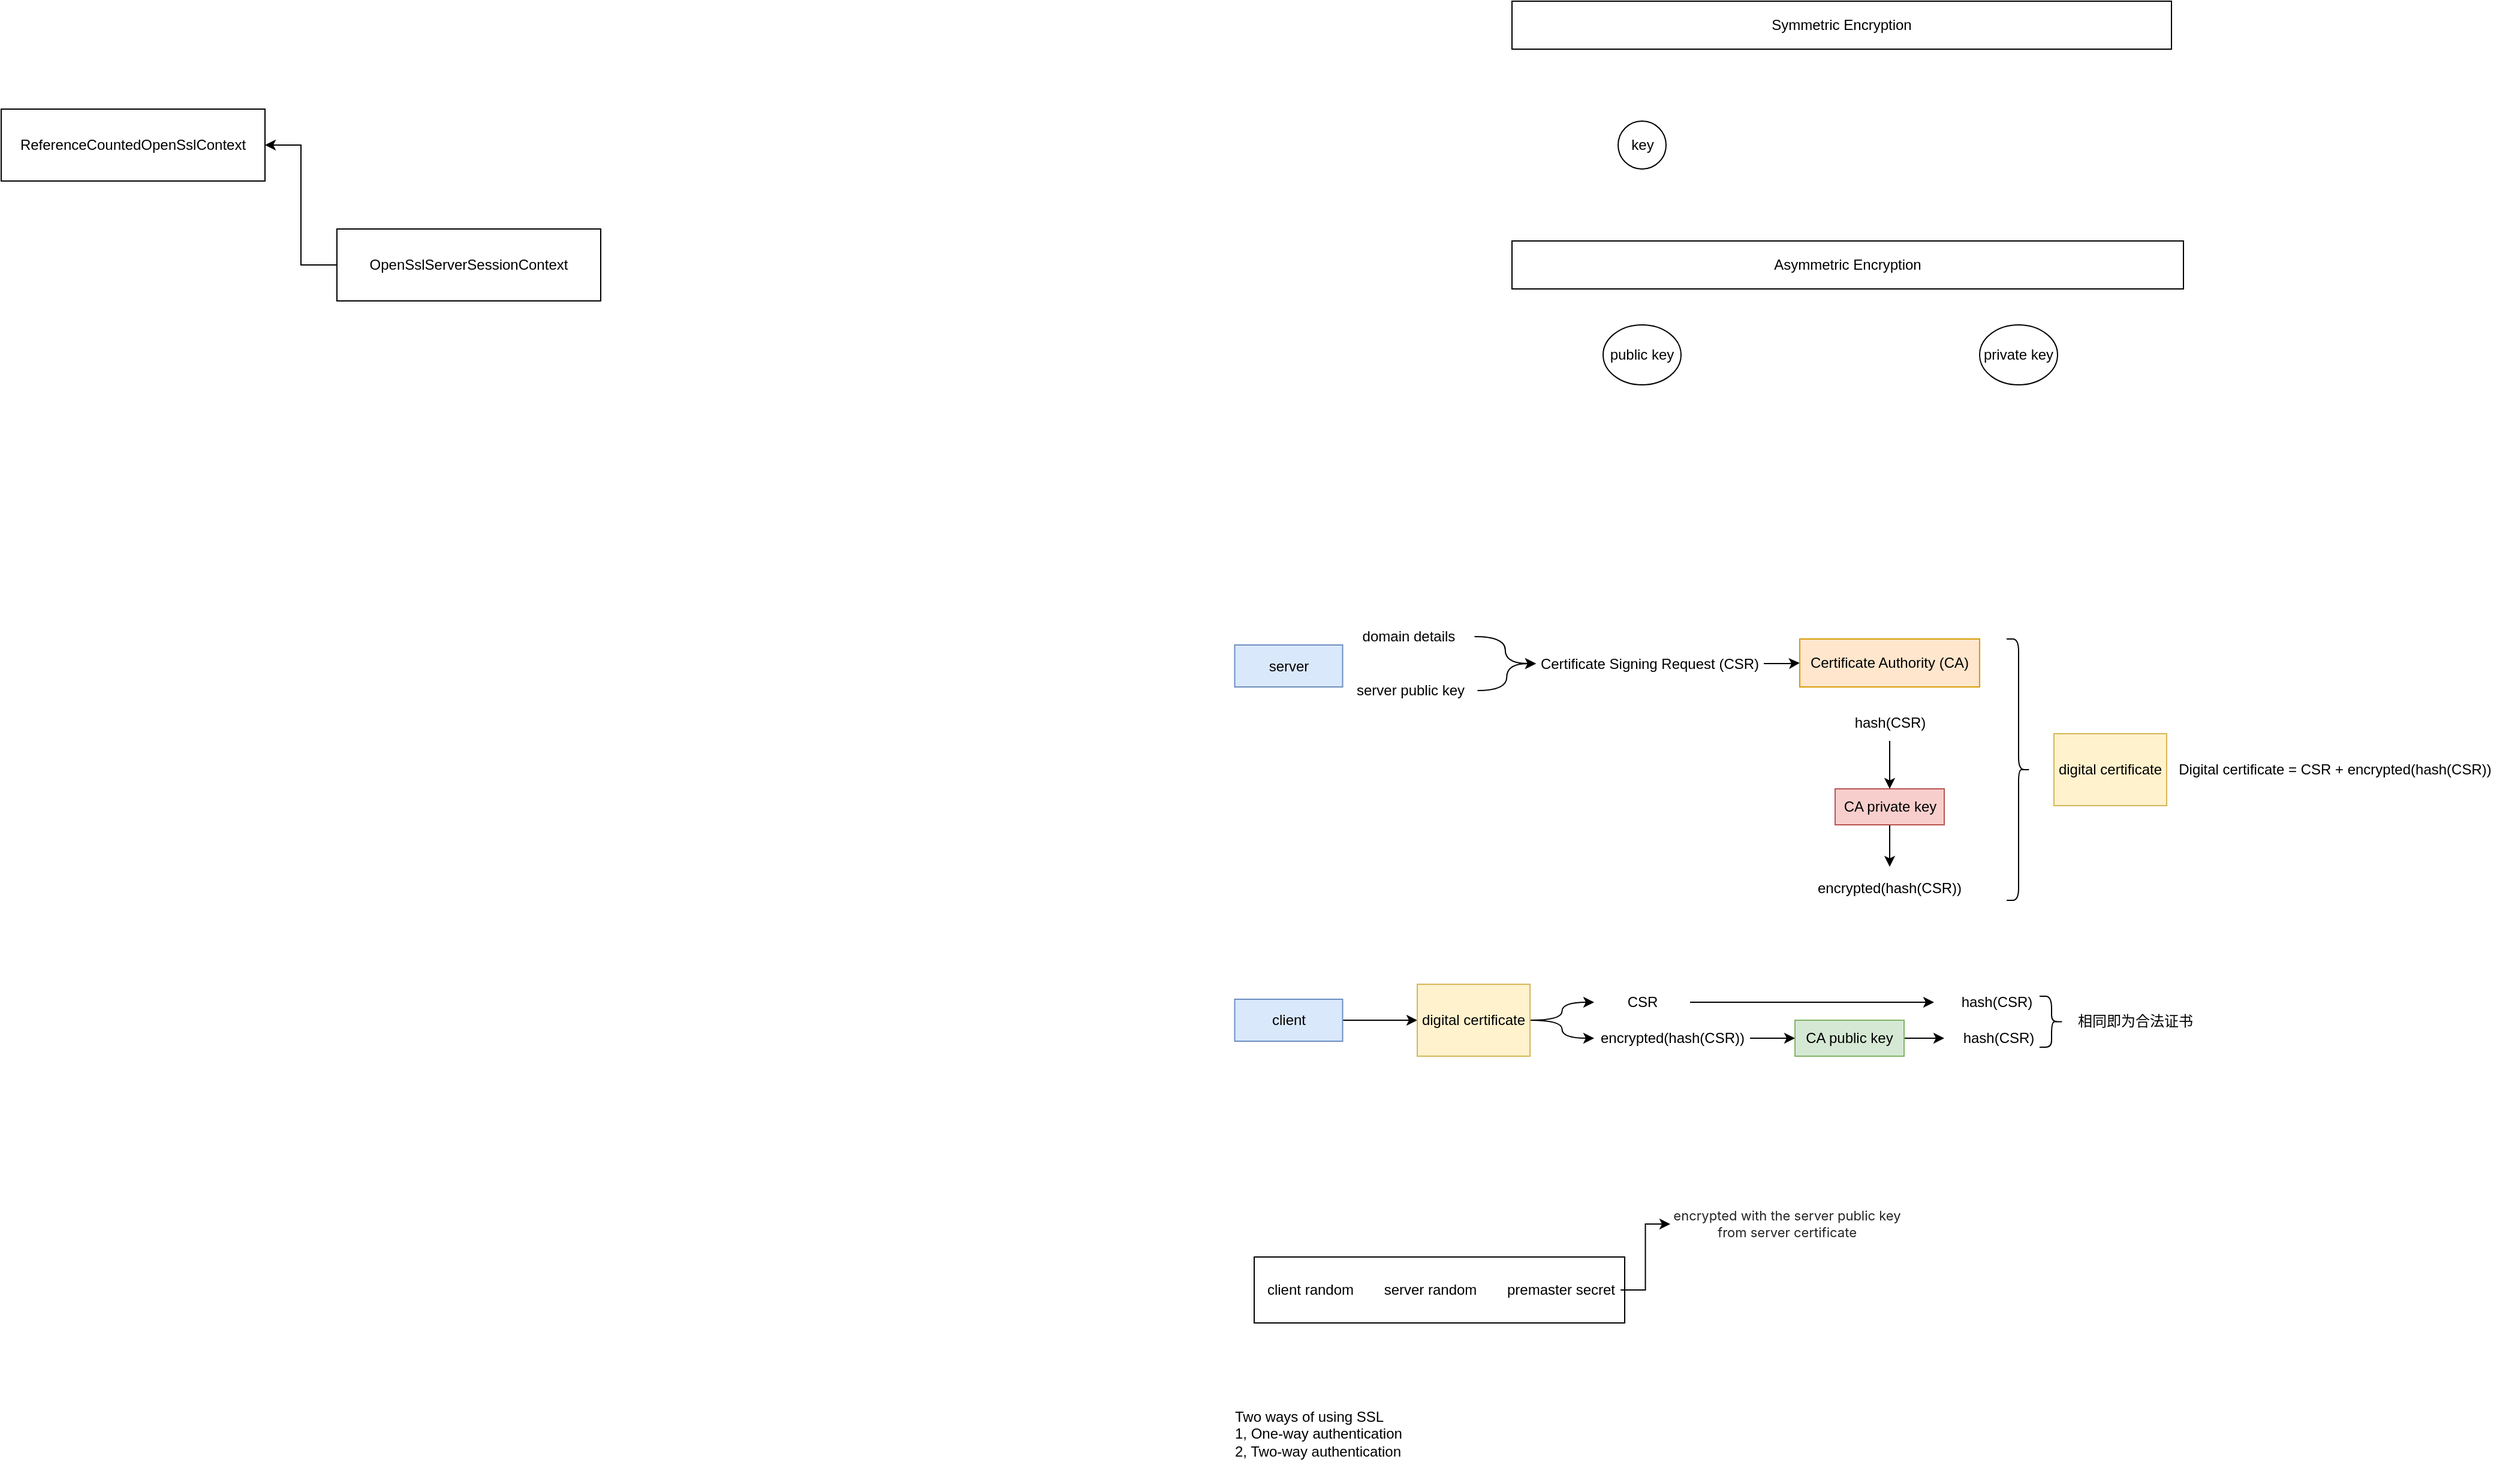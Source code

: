 <mxfile version="24.7.14">
  <diagram id="h_MF3vdllRQitfquvE4h" name="Page-1">
    <mxGraphModel dx="3088" dy="761" grid="1" gridSize="10" guides="1" tooltips="1" connect="1" arrows="1" fold="1" page="1" pageScale="1" pageWidth="827" pageHeight="1169" math="0" shadow="0">
      <root>
        <mxCell id="0" />
        <mxCell id="1" parent="0" />
        <mxCell id="PdbAGeIDLId4RMrBVTy8-7" value="" style="rounded=0;whiteSpace=wrap;html=1;fontSize=11;" parent="1" vertex="1">
          <mxGeometry x="-75" y="1127.5" width="309" height="55" as="geometry" />
        </mxCell>
        <mxCell id="S_oFghBILawp2eDshSNd-19" value="Symmetric Encryption" style="rounded=0;whiteSpace=wrap;html=1;" parent="1" vertex="1">
          <mxGeometry x="140" y="80" width="550" height="40" as="geometry" />
        </mxCell>
        <mxCell id="S_oFghBILawp2eDshSNd-20" value="Asymmetric Encryption" style="rounded=0;whiteSpace=wrap;html=1;" parent="1" vertex="1">
          <mxGeometry x="140" y="280" width="560" height="40" as="geometry" />
        </mxCell>
        <mxCell id="S_oFghBILawp2eDshSNd-21" value="key" style="ellipse;whiteSpace=wrap;html=1;aspect=fixed;" parent="1" vertex="1">
          <mxGeometry x="228.5" y="180" width="40" height="40" as="geometry" />
        </mxCell>
        <mxCell id="S_oFghBILawp2eDshSNd-22" value="public key" style="ellipse;whiteSpace=wrap;html=1;" parent="1" vertex="1">
          <mxGeometry x="216" y="350" width="65" height="50" as="geometry" />
        </mxCell>
        <mxCell id="S_oFghBILawp2eDshSNd-23" value="private key" style="ellipse;whiteSpace=wrap;html=1;" parent="1" vertex="1">
          <mxGeometry x="530" y="350" width="65" height="50" as="geometry" />
        </mxCell>
        <mxCell id="PdbAGeIDLId4RMrBVTy8-1" value="client random" style="text;html=1;strokeColor=none;fillColor=none;align=center;verticalAlign=middle;whiteSpace=wrap;rounded=0;" parent="1" vertex="1">
          <mxGeometry x="-78" y="1140" width="100" height="30" as="geometry" />
        </mxCell>
        <mxCell id="PdbAGeIDLId4RMrBVTy8-2" value="server random" style="text;html=1;strokeColor=none;fillColor=none;align=center;verticalAlign=middle;whiteSpace=wrap;rounded=0;" parent="1" vertex="1">
          <mxGeometry x="22" y="1140" width="100" height="30" as="geometry" />
        </mxCell>
        <mxCell id="PdbAGeIDLId4RMrBVTy8-6" style="edgeStyle=orthogonalEdgeStyle;rounded=0;orthogonalLoop=1;jettySize=auto;html=1;entryX=0;entryY=0.5;entryDx=0;entryDy=0;fontSize=11;" parent="1" source="PdbAGeIDLId4RMrBVTy8-3" target="PdbAGeIDLId4RMrBVTy8-4" edge="1">
          <mxGeometry relative="1" as="geometry" />
        </mxCell>
        <mxCell id="PdbAGeIDLId4RMrBVTy8-3" value="premaster secret" style="text;html=1;strokeColor=none;fillColor=none;align=center;verticalAlign=middle;whiteSpace=wrap;rounded=0;" parent="1" vertex="1">
          <mxGeometry x="130.5" y="1140" width="100" height="30" as="geometry" />
        </mxCell>
        <mxCell id="PdbAGeIDLId4RMrBVTy8-4" value="&lt;span style=&quot;color: rgb(34, 34, 34); font-family: -apple-system, &amp;quot;system-ui&amp;quot;, &amp;quot;Segoe UI&amp;quot;, Roboto, Oxygen, Ubuntu, Cantarell, &amp;quot;Fira Sans&amp;quot;, &amp;quot;Droid Sans&amp;quot;, &amp;quot;Helvetica Neue&amp;quot;, sans-serif; font-style: normal; font-variant-ligatures: normal; font-variant-caps: normal; letter-spacing: normal; orphans: 2; text-indent: 0px; text-transform: none; widows: 2; word-spacing: 0px; -webkit-text-stroke-width: 0px; text-decoration-thickness: initial; text-decoration-style: initial; text-decoration-color: initial; float: none; font-size: 11px; display: inline !important;&quot;&gt;&lt;font style=&quot;font-size: 11px;&quot;&gt;encrypted with the server public key from server certificate&lt;/font&gt;&lt;/span&gt;" style="text;html=1;strokeColor=none;fillColor=none;align=center;verticalAlign=middle;whiteSpace=wrap;rounded=0;fontSize=11;fontStyle=0" parent="1" vertex="1">
          <mxGeometry x="272" y="1080" width="195" height="40" as="geometry" />
        </mxCell>
        <mxCell id="PdbAGeIDLId4RMrBVTy8-9" value="Two ways of using SSL&lt;br&gt;1, One-way authentication&lt;br&gt;2, Two-way authentication" style="text;html=1;strokeColor=none;fillColor=none;align=left;verticalAlign=middle;whiteSpace=wrap;rounded=0;" parent="1" vertex="1">
          <mxGeometry x="-93" y="1250" width="185" height="50" as="geometry" />
        </mxCell>
        <mxCell id="Zw11vd7dgBP-SgBjFEoj-18" style="edgeStyle=orthogonalEdgeStyle;rounded=0;orthogonalLoop=1;jettySize=auto;html=1;entryX=0;entryY=0.5;entryDx=0;entryDy=0;" parent="1" source="Zw11vd7dgBP-SgBjFEoj-1" target="Zw11vd7dgBP-SgBjFEoj-4" edge="1">
          <mxGeometry relative="1" as="geometry" />
        </mxCell>
        <mxCell id="Zw11vd7dgBP-SgBjFEoj-1" value="Certificate Signing Request (CSR)" style="text;html=1;align=center;verticalAlign=middle;whiteSpace=wrap;rounded=0;" parent="1" vertex="1">
          <mxGeometry x="160" y="617.5" width="190" height="30" as="geometry" />
        </mxCell>
        <mxCell id="Zw11vd7dgBP-SgBjFEoj-2" value="server" style="rounded=0;whiteSpace=wrap;html=1;fillColor=#dae8fc;strokeColor=#6c8ebf;" parent="1" vertex="1">
          <mxGeometry x="-91.25" y="617" width="90" height="35" as="geometry" />
        </mxCell>
        <mxCell id="Zw11vd7dgBP-SgBjFEoj-16" style="edgeStyle=orthogonalEdgeStyle;rounded=0;orthogonalLoop=1;jettySize=auto;html=1;curved=1;" parent="1" source="Zw11vd7dgBP-SgBjFEoj-3" target="Zw11vd7dgBP-SgBjFEoj-1" edge="1">
          <mxGeometry relative="1" as="geometry" />
        </mxCell>
        <mxCell id="Zw11vd7dgBP-SgBjFEoj-3" value="server public key" style="text;html=1;align=center;verticalAlign=middle;whiteSpace=wrap;rounded=0;" parent="1" vertex="1">
          <mxGeometry x="-1.25" y="640" width="112.5" height="30" as="geometry" />
        </mxCell>
        <mxCell id="Zw11vd7dgBP-SgBjFEoj-4" value="Certificate Authority (CA)" style="rounded=0;whiteSpace=wrap;html=1;fillColor=#ffe6cc;strokeColor=#d79b00;" parent="1" vertex="1">
          <mxGeometry x="380" y="612" width="150" height="40" as="geometry" />
        </mxCell>
        <mxCell id="Zw11vd7dgBP-SgBjFEoj-29" value="" style="edgeStyle=orthogonalEdgeStyle;rounded=0;orthogonalLoop=1;jettySize=auto;html=1;" parent="1" source="Zw11vd7dgBP-SgBjFEoj-5" target="Zw11vd7dgBP-SgBjFEoj-28" edge="1">
          <mxGeometry relative="1" as="geometry" />
        </mxCell>
        <mxCell id="Zw11vd7dgBP-SgBjFEoj-5" value="CA public key" style="rounded=0;whiteSpace=wrap;html=1;fillColor=#d5e8d4;strokeColor=#82b366;" parent="1" vertex="1">
          <mxGeometry x="376" y="930" width="91" height="30" as="geometry" />
        </mxCell>
        <mxCell id="Zw11vd7dgBP-SgBjFEoj-12" value="" style="edgeStyle=orthogonalEdgeStyle;rounded=0;orthogonalLoop=1;jettySize=auto;html=1;" parent="1" source="Zw11vd7dgBP-SgBjFEoj-6" target="Zw11vd7dgBP-SgBjFEoj-10" edge="1">
          <mxGeometry relative="1" as="geometry" />
        </mxCell>
        <mxCell id="Zw11vd7dgBP-SgBjFEoj-6" value="CA private key" style="rounded=0;whiteSpace=wrap;html=1;fillColor=#f8cecc;strokeColor=#b85450;" parent="1" vertex="1">
          <mxGeometry x="409.5" y="737" width="91" height="30" as="geometry" />
        </mxCell>
        <mxCell id="Zw11vd7dgBP-SgBjFEoj-11" style="edgeStyle=orthogonalEdgeStyle;rounded=0;orthogonalLoop=1;jettySize=auto;html=1;entryX=0.5;entryY=0;entryDx=0;entryDy=0;" parent="1" source="Zw11vd7dgBP-SgBjFEoj-7" target="Zw11vd7dgBP-SgBjFEoj-6" edge="1">
          <mxGeometry relative="1" as="geometry" />
        </mxCell>
        <mxCell id="Zw11vd7dgBP-SgBjFEoj-7" value="hash(CSR)" style="text;html=1;align=center;verticalAlign=middle;whiteSpace=wrap;rounded=0;" parent="1" vertex="1">
          <mxGeometry x="402.5" y="667" width="105" height="30" as="geometry" />
        </mxCell>
        <mxCell id="Zw11vd7dgBP-SgBjFEoj-9" value="digital certificate" style="rounded=0;whiteSpace=wrap;html=1;fillColor=#fff2cc;strokeColor=#d6b656;" parent="1" vertex="1">
          <mxGeometry x="592" y="691" width="94" height="60" as="geometry" />
        </mxCell>
        <mxCell id="Zw11vd7dgBP-SgBjFEoj-10" value="encrypted(hash(CSR))" style="text;html=1;align=center;verticalAlign=middle;whiteSpace=wrap;rounded=0;" parent="1" vertex="1">
          <mxGeometry x="385" y="802" width="140" height="35" as="geometry" />
        </mxCell>
        <mxCell id="Zw11vd7dgBP-SgBjFEoj-13" value="Digital certificate = CSR + encrypted(hash(CSR))" style="text;html=1;align=center;verticalAlign=middle;whiteSpace=wrap;rounded=0;" parent="1" vertex="1">
          <mxGeometry x="690" y="706.5" width="273" height="29" as="geometry" />
        </mxCell>
        <mxCell id="Zw11vd7dgBP-SgBjFEoj-15" style="edgeStyle=orthogonalEdgeStyle;rounded=0;orthogonalLoop=1;jettySize=auto;html=1;entryX=0;entryY=0.5;entryDx=0;entryDy=0;curved=1;" parent="1" source="Zw11vd7dgBP-SgBjFEoj-14" target="Zw11vd7dgBP-SgBjFEoj-1" edge="1">
          <mxGeometry relative="1" as="geometry" />
        </mxCell>
        <mxCell id="Zw11vd7dgBP-SgBjFEoj-14" value="domain details" style="text;html=1;align=center;verticalAlign=middle;whiteSpace=wrap;rounded=0;" parent="1" vertex="1">
          <mxGeometry x="-1.25" y="595" width="110" height="30" as="geometry" />
        </mxCell>
        <mxCell id="Zw11vd7dgBP-SgBjFEoj-19" value="" style="shape=curlyBracket;whiteSpace=wrap;html=1;rounded=1;flipH=1;labelPosition=right;verticalLabelPosition=middle;align=left;verticalAlign=middle;" parent="1" vertex="1">
          <mxGeometry x="552.5" y="612" width="20" height="218" as="geometry" />
        </mxCell>
        <mxCell id="Zw11vd7dgBP-SgBjFEoj-22" style="edgeStyle=orthogonalEdgeStyle;rounded=0;orthogonalLoop=1;jettySize=auto;html=1;entryX=0;entryY=0.5;entryDx=0;entryDy=0;" parent="1" source="Zw11vd7dgBP-SgBjFEoj-20" target="Zw11vd7dgBP-SgBjFEoj-21" edge="1">
          <mxGeometry relative="1" as="geometry" />
        </mxCell>
        <mxCell id="Zw11vd7dgBP-SgBjFEoj-20" value="client" style="rounded=0;whiteSpace=wrap;html=1;fillColor=#dae8fc;strokeColor=#6c8ebf;" parent="1" vertex="1">
          <mxGeometry x="-91.25" y="912.5" width="90" height="35" as="geometry" />
        </mxCell>
        <mxCell id="Zw11vd7dgBP-SgBjFEoj-25" style="edgeStyle=orthogonalEdgeStyle;rounded=0;orthogonalLoop=1;jettySize=auto;html=1;curved=1;" parent="1" source="Zw11vd7dgBP-SgBjFEoj-21" target="Zw11vd7dgBP-SgBjFEoj-23" edge="1">
          <mxGeometry relative="1" as="geometry" />
        </mxCell>
        <mxCell id="Zw11vd7dgBP-SgBjFEoj-26" style="edgeStyle=orthogonalEdgeStyle;rounded=0;orthogonalLoop=1;jettySize=auto;html=1;entryX=0;entryY=0.5;entryDx=0;entryDy=0;curved=1;" parent="1" source="Zw11vd7dgBP-SgBjFEoj-21" target="Zw11vd7dgBP-SgBjFEoj-24" edge="1">
          <mxGeometry relative="1" as="geometry" />
        </mxCell>
        <mxCell id="Zw11vd7dgBP-SgBjFEoj-21" value="digital certificate" style="rounded=0;whiteSpace=wrap;html=1;fillColor=#fff2cc;strokeColor=#d6b656;" parent="1" vertex="1">
          <mxGeometry x="61" y="900" width="94" height="60" as="geometry" />
        </mxCell>
        <mxCell id="Zw11vd7dgBP-SgBjFEoj-31" style="edgeStyle=orthogonalEdgeStyle;rounded=0;orthogonalLoop=1;jettySize=auto;html=1;entryX=0;entryY=0.5;entryDx=0;entryDy=0;" parent="1" source="Zw11vd7dgBP-SgBjFEoj-23" target="Zw11vd7dgBP-SgBjFEoj-30" edge="1">
          <mxGeometry relative="1" as="geometry" />
        </mxCell>
        <mxCell id="Zw11vd7dgBP-SgBjFEoj-23" value="CSR" style="text;html=1;align=center;verticalAlign=middle;whiteSpace=wrap;rounded=0;" parent="1" vertex="1">
          <mxGeometry x="208.5" y="900" width="80" height="30" as="geometry" />
        </mxCell>
        <mxCell id="Zw11vd7dgBP-SgBjFEoj-27" style="edgeStyle=orthogonalEdgeStyle;rounded=0;orthogonalLoop=1;jettySize=auto;html=1;" parent="1" source="Zw11vd7dgBP-SgBjFEoj-24" target="Zw11vd7dgBP-SgBjFEoj-5" edge="1">
          <mxGeometry relative="1" as="geometry" />
        </mxCell>
        <mxCell id="Zw11vd7dgBP-SgBjFEoj-24" value="encrypted(hash(CSR))" style="text;html=1;align=center;verticalAlign=middle;whiteSpace=wrap;rounded=0;" parent="1" vertex="1">
          <mxGeometry x="208.5" y="930" width="130" height="30" as="geometry" />
        </mxCell>
        <mxCell id="Zw11vd7dgBP-SgBjFEoj-28" value="hash(CSR)" style="text;html=1;align=center;verticalAlign=middle;whiteSpace=wrap;rounded=0;" parent="1" vertex="1">
          <mxGeometry x="500.5" y="930" width="89.5" height="30" as="geometry" />
        </mxCell>
        <mxCell id="Zw11vd7dgBP-SgBjFEoj-30" value="hash(CSR)" style="text;html=1;align=center;verticalAlign=middle;whiteSpace=wrap;rounded=0;" parent="1" vertex="1">
          <mxGeometry x="492" y="900" width="105" height="30" as="geometry" />
        </mxCell>
        <mxCell id="Zw11vd7dgBP-SgBjFEoj-32" value="" style="shape=curlyBracket;whiteSpace=wrap;html=1;rounded=1;flipH=1;labelPosition=right;verticalLabelPosition=middle;align=left;verticalAlign=middle;" parent="1" vertex="1">
          <mxGeometry x="580" y="910" width="20" height="42.5" as="geometry" />
        </mxCell>
        <mxCell id="Zw11vd7dgBP-SgBjFEoj-33" value="相同即为合法证书" style="text;html=1;align=center;verticalAlign=middle;whiteSpace=wrap;rounded=0;" parent="1" vertex="1">
          <mxGeometry x="610" y="916.75" width="100" height="29" as="geometry" />
        </mxCell>
        <mxCell id="pz5oQkWeu0Pi2tsIdJy6-1" value="ReferenceCountedOpenSslContext" style="rounded=0;whiteSpace=wrap;html=1;" vertex="1" parent="1">
          <mxGeometry x="-1120" y="170" width="220" height="60" as="geometry" />
        </mxCell>
        <mxCell id="pz5oQkWeu0Pi2tsIdJy6-4" style="edgeStyle=orthogonalEdgeStyle;rounded=0;orthogonalLoop=1;jettySize=auto;html=1;entryX=1;entryY=0.5;entryDx=0;entryDy=0;" edge="1" parent="1" source="pz5oQkWeu0Pi2tsIdJy6-2" target="pz5oQkWeu0Pi2tsIdJy6-1">
          <mxGeometry relative="1" as="geometry" />
        </mxCell>
        <mxCell id="pz5oQkWeu0Pi2tsIdJy6-2" value="OpenSslServerSessionContext" style="rounded=0;whiteSpace=wrap;html=1;" vertex="1" parent="1">
          <mxGeometry x="-840" y="270" width="220" height="60" as="geometry" />
        </mxCell>
      </root>
    </mxGraphModel>
  </diagram>
</mxfile>
